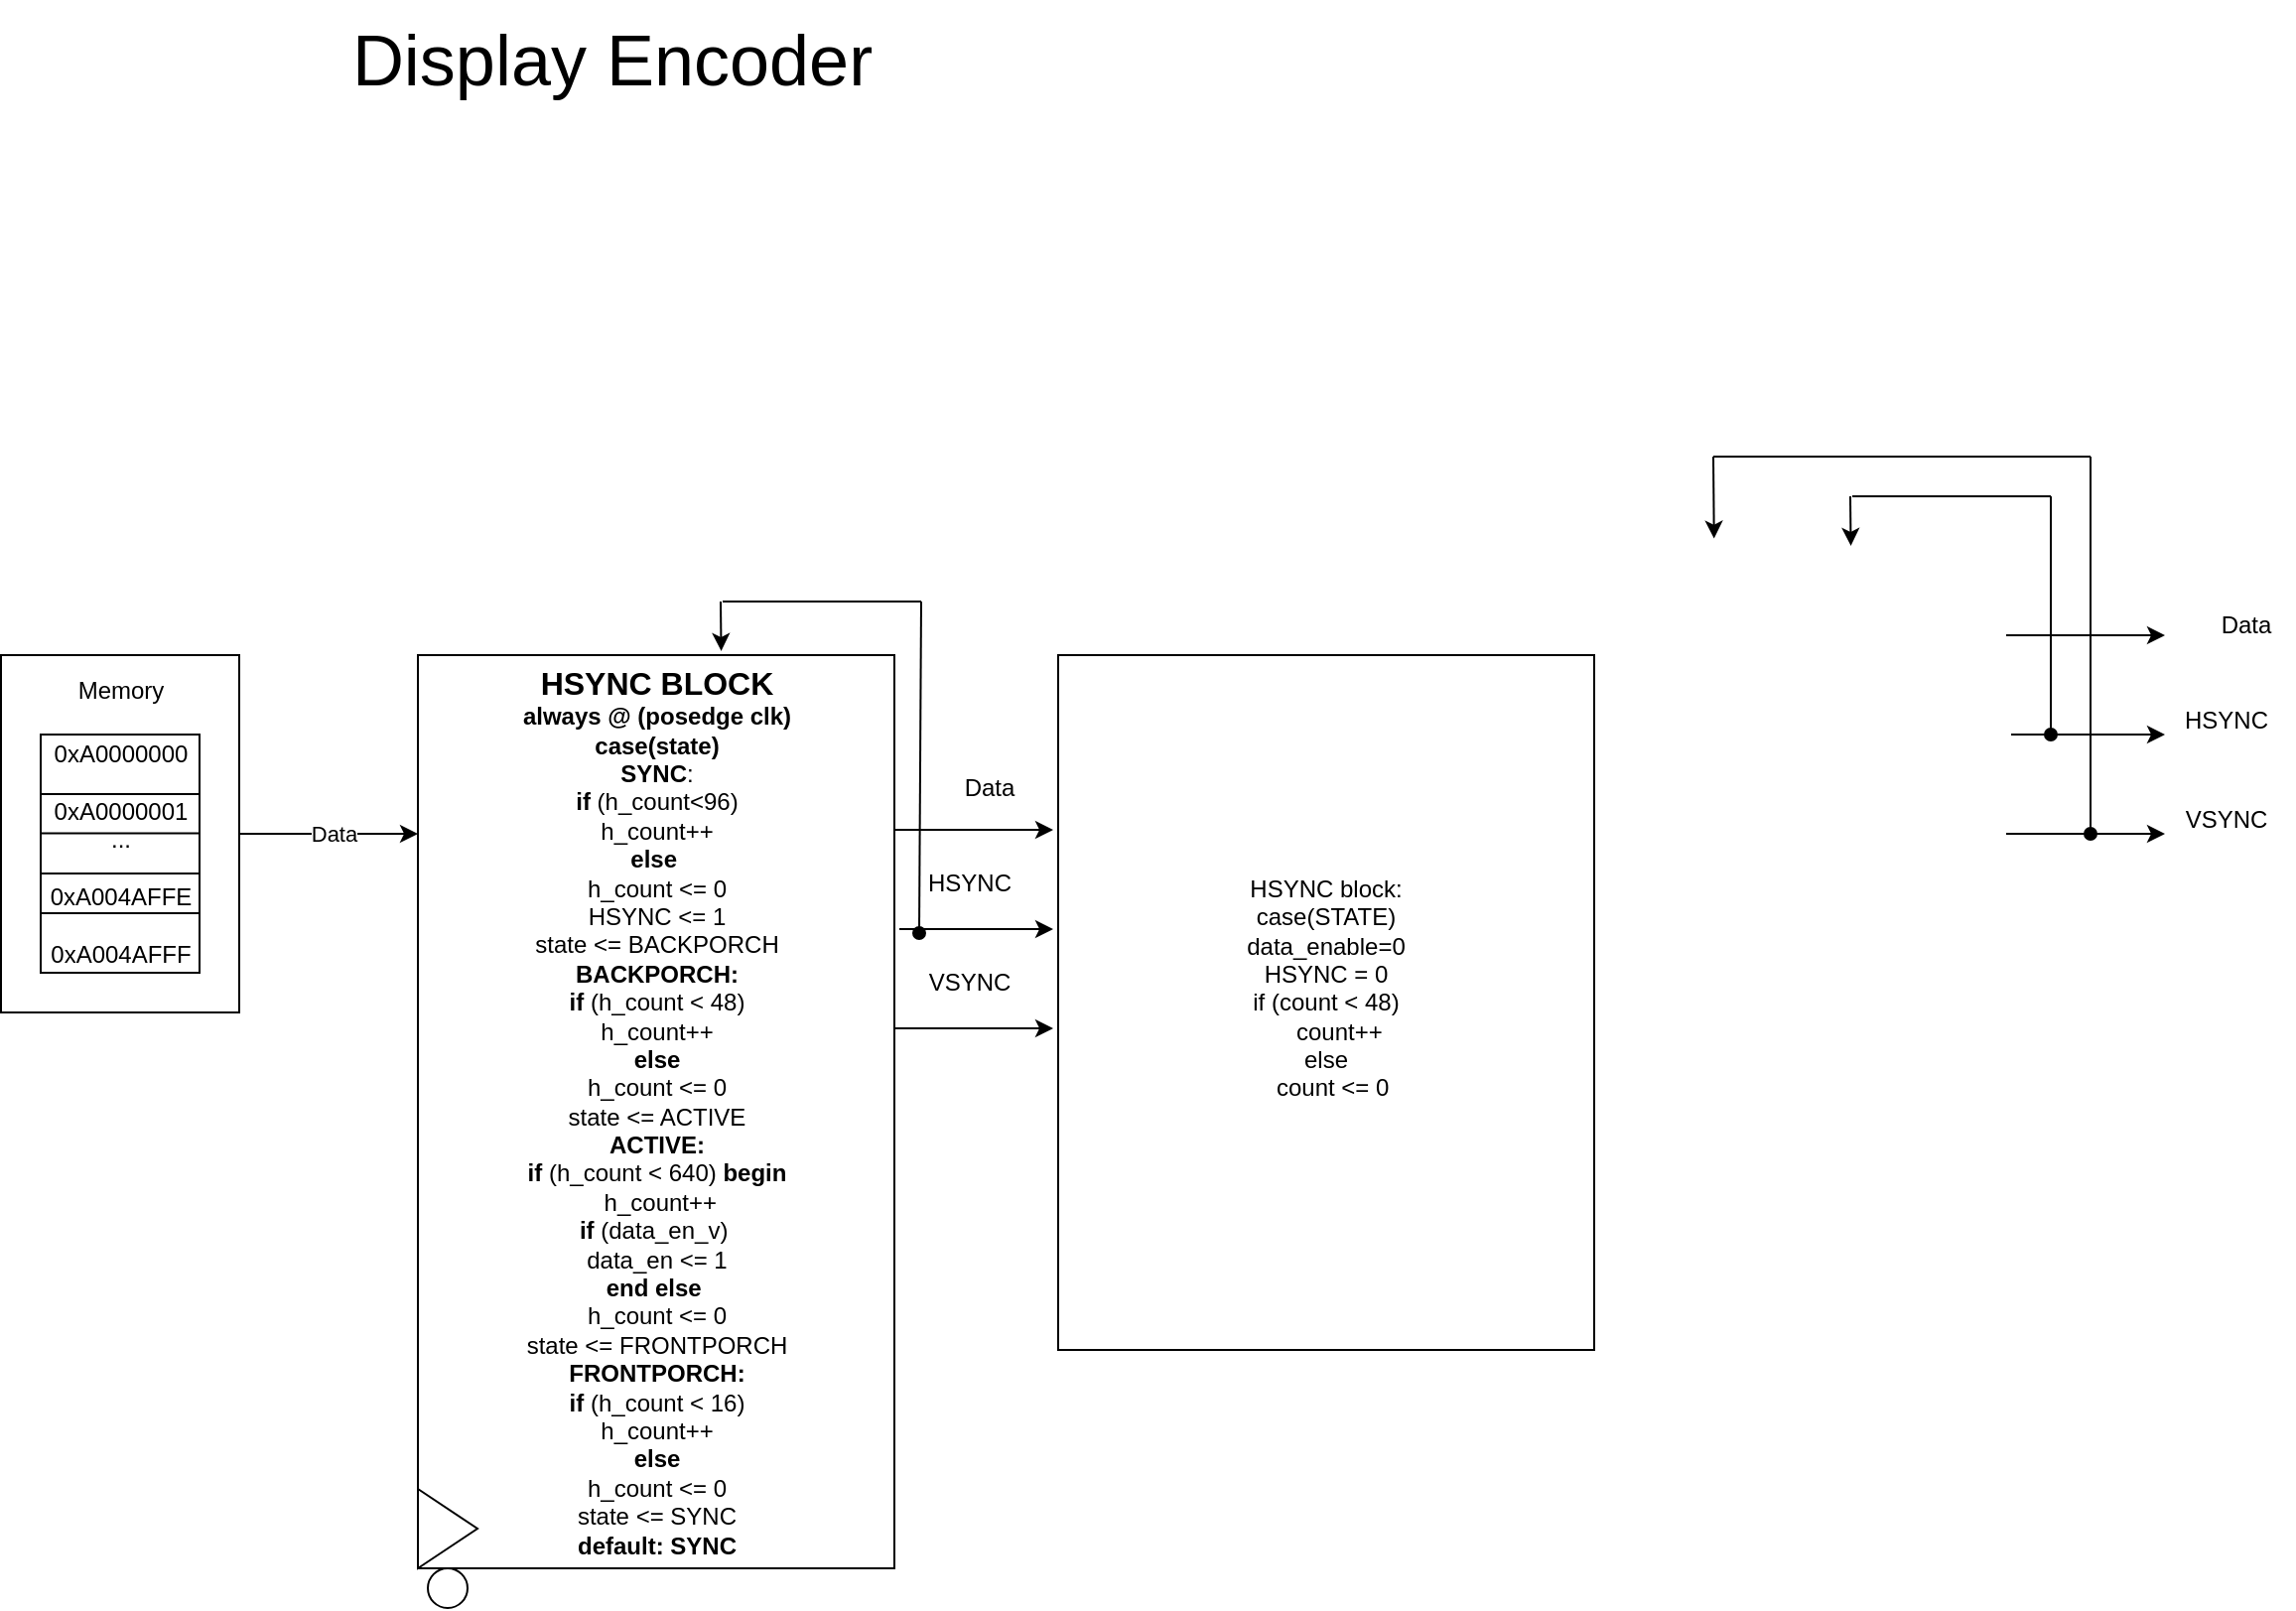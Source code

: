 <mxfile version="24.5.5" type="github">
  <diagram name="Page-1" id="m8KckDBnLmi3Fg9_RwGV">
    <mxGraphModel dx="1434" dy="783" grid="1" gridSize="10" guides="1" tooltips="1" connect="1" arrows="1" fold="1" page="1" pageScale="1" pageWidth="850" pageHeight="1100" math="0" shadow="0">
      <root>
        <mxCell id="0" />
        <mxCell id="1" parent="0" />
        <mxCell id="qMudk2F243AdnrHXbzsQ-1" value="&lt;font style=&quot;font-size: 36px;&quot;&gt;Display Encoder&lt;/font&gt;" style="text;html=1;align=center;verticalAlign=middle;resizable=0;points=[];autosize=1;strokeColor=none;fillColor=none;" vertex="1" parent="1">
          <mxGeometry x="260" y="20" width="290" height="60" as="geometry" />
        </mxCell>
        <mxCell id="qMudk2F243AdnrHXbzsQ-10" style="edgeStyle=none;rounded=0;orthogonalLoop=1;jettySize=auto;html=1;exitX=1;exitY=0.5;exitDx=0;exitDy=0;" edge="1" parent="1" source="qMudk2F243AdnrHXbzsQ-3">
          <mxGeometry relative="1" as="geometry">
            <mxPoint x="307.5" y="440.034" as="targetPoint" />
          </mxGeometry>
        </mxCell>
        <mxCell id="qMudk2F243AdnrHXbzsQ-20" value="Data" style="edgeLabel;html=1;align=center;verticalAlign=middle;resizable=0;points=[];" vertex="1" connectable="0" parent="qMudk2F243AdnrHXbzsQ-10">
          <mxGeometry x="0.06" relative="1" as="geometry">
            <mxPoint as="offset" />
          </mxGeometry>
        </mxCell>
        <mxCell id="qMudk2F243AdnrHXbzsQ-3" value="Memory&lt;div&gt;&lt;br&gt;&lt;/div&gt;&lt;div&gt;&lt;br&gt;&lt;/div&gt;&lt;div&gt;&lt;br&gt;&lt;/div&gt;&lt;div&gt;&lt;br&gt;&lt;/div&gt;&lt;div&gt;&lt;br&gt;&lt;/div&gt;&lt;div&gt;&lt;br&gt;&lt;/div&gt;&lt;div&gt;&lt;br&gt;&lt;/div&gt;&lt;div&gt;&lt;br&gt;&lt;/div&gt;&lt;div&gt;&lt;br&gt;&lt;/div&gt;&lt;div&gt;&lt;br&gt;&lt;/div&gt;" style="whiteSpace=wrap;html=1;" vertex="1" parent="1">
          <mxGeometry x="97.5" y="350" width="120" height="180" as="geometry" />
        </mxCell>
        <mxCell id="qMudk2F243AdnrHXbzsQ-4" value="0xA0000000&lt;div&gt;&lt;br&gt;&lt;div&gt;0xA0000001&lt;/div&gt;&lt;div&gt;&lt;span style=&quot;background-color: initial;&quot;&gt;...&lt;/span&gt;&lt;br&gt;&lt;/div&gt;&lt;div&gt;&lt;span style=&quot;background-color: initial;&quot;&gt;&lt;br&gt;&lt;/span&gt;&lt;/div&gt;&lt;div&gt;&lt;span style=&quot;background-color: initial;&quot;&gt;0xA004AFFE&lt;/span&gt;&lt;br&gt;&lt;/div&gt;&lt;div&gt;&lt;br&gt;&lt;/div&gt;&lt;div&gt;&lt;div&gt;0xA004AFFF&lt;/div&gt;&lt;/div&gt;&lt;/div&gt;" style="whiteSpace=wrap;html=1;" vertex="1" parent="1">
          <mxGeometry x="117.5" y="390" width="80" height="120" as="geometry" />
        </mxCell>
        <mxCell id="qMudk2F243AdnrHXbzsQ-6" style="edgeStyle=none;rounded=0;orthogonalLoop=1;jettySize=auto;html=1;exitX=0;exitY=0.5;exitDx=0;exitDy=0;entryX=1;entryY=0.5;entryDx=0;entryDy=0;endArrow=none;endFill=0;" edge="1" parent="1">
          <mxGeometry relative="1" as="geometry">
            <mxPoint x="117.5" y="439.71" as="sourcePoint" />
            <mxPoint x="197.5" y="439.71" as="targetPoint" />
          </mxGeometry>
        </mxCell>
        <mxCell id="qMudk2F243AdnrHXbzsQ-7" style="edgeStyle=none;rounded=0;orthogonalLoop=1;jettySize=auto;html=1;exitX=0;exitY=0.5;exitDx=0;exitDy=0;entryX=1;entryY=0.5;entryDx=0;entryDy=0;endArrow=none;endFill=0;" edge="1" parent="1">
          <mxGeometry relative="1" as="geometry">
            <mxPoint x="117.5" y="420" as="sourcePoint" />
            <mxPoint x="197.5" y="420" as="targetPoint" />
          </mxGeometry>
        </mxCell>
        <mxCell id="qMudk2F243AdnrHXbzsQ-8" style="edgeStyle=none;rounded=0;orthogonalLoop=1;jettySize=auto;html=1;exitX=0;exitY=0.5;exitDx=0;exitDy=0;entryX=1;entryY=0.5;entryDx=0;entryDy=0;endArrow=none;endFill=0;" edge="1" parent="1">
          <mxGeometry relative="1" as="geometry">
            <mxPoint x="117.5" y="480" as="sourcePoint" />
            <mxPoint x="197.5" y="480" as="targetPoint" />
          </mxGeometry>
        </mxCell>
        <mxCell id="qMudk2F243AdnrHXbzsQ-9" style="edgeStyle=none;rounded=0;orthogonalLoop=1;jettySize=auto;html=1;exitX=0;exitY=0.5;exitDx=0;exitDy=0;entryX=1;entryY=0.5;entryDx=0;entryDy=0;endArrow=none;endFill=0;" edge="1" parent="1">
          <mxGeometry relative="1" as="geometry">
            <mxPoint x="117.5" y="460" as="sourcePoint" />
            <mxPoint x="197.5" y="460" as="targetPoint" />
          </mxGeometry>
        </mxCell>
        <mxCell id="qMudk2F243AdnrHXbzsQ-14" style="edgeStyle=none;rounded=0;orthogonalLoop=1;jettySize=auto;html=1;" edge="1" parent="1">
          <mxGeometry relative="1" as="geometry">
            <mxPoint x="1187.5" y="390.034" as="targetPoint" />
            <mxPoint x="1110" y="390" as="sourcePoint" />
          </mxGeometry>
        </mxCell>
        <mxCell id="qMudk2F243AdnrHXbzsQ-11" value="&lt;div&gt;&lt;b&gt;&lt;font size=&quot;3&quot;&gt;HSYNC BLOCK&lt;/font&gt;&lt;/b&gt;&lt;/div&gt;&lt;b&gt;always @ (posedge clk)&lt;/b&gt;&lt;div&gt;&lt;b&gt;case(state)&lt;/b&gt;&lt;/div&gt;&lt;div&gt;&lt;b&gt;SYNC&lt;/b&gt;:&lt;/div&gt;&lt;div&gt;&lt;b&gt;if &lt;/b&gt;(h_count&amp;lt;96)&lt;/div&gt;&lt;div&gt;h_count++&lt;/div&gt;&lt;div&gt;&lt;b&gt;else&lt;/b&gt;&amp;nbsp;&lt;/div&gt;&lt;div&gt;h_count &amp;lt;= 0&lt;/div&gt;&lt;div&gt;HSYNC &amp;lt;= 1&lt;/div&gt;&lt;div&gt;state &amp;lt;= BACKPORCH&lt;/div&gt;&lt;div&gt;&lt;b&gt;BACKPORCH:&lt;/b&gt;&lt;/div&gt;&lt;div&gt;&lt;b&gt;if&amp;nbsp;&lt;/b&gt;(h_count &amp;lt; 48)&lt;/div&gt;&lt;div&gt;h_count++&lt;/div&gt;&lt;div&gt;&lt;b&gt;else&lt;/b&gt;&lt;/div&gt;&lt;div&gt;h_count &amp;lt;= 0&lt;/div&gt;&lt;div&gt;state &amp;lt;= ACTIVE&lt;/div&gt;&lt;div&gt;&lt;b&gt;ACTIVE:&lt;/b&gt;&lt;/div&gt;&lt;div&gt;&lt;b&gt;if&lt;/b&gt; (h_count &amp;lt; 640) &lt;b&gt;begin&lt;/b&gt;&lt;/div&gt;&lt;div&gt;&amp;nbsp;h_count++&lt;/div&gt;&lt;div&gt;&lt;b style=&quot;background-color: initial;&quot;&gt;if &lt;/b&gt;&lt;span style=&quot;background-color: initial;&quot;&gt;(data_en_v)&amp;nbsp;&lt;/span&gt;&lt;/div&gt;&lt;div&gt;data_en &amp;lt;= 1&lt;/div&gt;&lt;div&gt;&lt;b&gt;end else&amp;nbsp;&lt;/b&gt;&lt;/div&gt;&lt;div&gt;h_count &amp;lt;= 0&lt;/div&gt;&lt;div&gt;state &amp;lt;= FRONTPORCH&lt;/div&gt;&lt;div&gt;&lt;b&gt;FRONTPORCH:&lt;/b&gt;&lt;/div&gt;&lt;div&gt;&lt;b&gt;if &lt;/b&gt;(h_count &amp;lt; 16)&lt;/div&gt;&lt;div&gt;h_count++&lt;/div&gt;&lt;div&gt;&lt;b&gt;else&lt;/b&gt;&lt;/div&gt;&lt;div&gt;h_count &amp;lt;= 0&lt;/div&gt;&lt;div&gt;state &amp;lt;= SYNC&lt;/div&gt;&lt;div&gt;&lt;b&gt;default: SYNC&lt;/b&gt;&lt;/div&gt;" style="whiteSpace=wrap;html=1;" vertex="1" parent="1">
          <mxGeometry x="307.5" y="350" width="240" height="460" as="geometry" />
        </mxCell>
        <mxCell id="qMudk2F243AdnrHXbzsQ-12" value="" style="triangle;whiteSpace=wrap;html=1;" vertex="1" parent="1">
          <mxGeometry x="307.5" y="770" width="30" height="40" as="geometry" />
        </mxCell>
        <mxCell id="qMudk2F243AdnrHXbzsQ-13" value="" style="ellipse;whiteSpace=wrap;html=1;" vertex="1" parent="1">
          <mxGeometry x="312.5" y="810" width="20" height="20" as="geometry" />
        </mxCell>
        <mxCell id="qMudk2F243AdnrHXbzsQ-15" style="edgeStyle=none;rounded=0;orthogonalLoop=1;jettySize=auto;html=1;exitX=1;exitY=0.5;exitDx=0;exitDy=0;" edge="1" parent="1">
          <mxGeometry relative="1" as="geometry">
            <mxPoint x="1187.5" y="340.034" as="targetPoint" />
            <mxPoint x="1107.5" y="340" as="sourcePoint" />
          </mxGeometry>
        </mxCell>
        <mxCell id="qMudk2F243AdnrHXbzsQ-16" style="edgeStyle=none;rounded=0;orthogonalLoop=1;jettySize=auto;html=1;exitX=1;exitY=0.5;exitDx=0;exitDy=0;" edge="1" parent="1">
          <mxGeometry relative="1" as="geometry">
            <mxPoint x="1187.5" y="440.034" as="targetPoint" />
            <mxPoint x="1107.5" y="440" as="sourcePoint" />
          </mxGeometry>
        </mxCell>
        <mxCell id="qMudk2F243AdnrHXbzsQ-17" value="Data" style="text;html=1;align=center;verticalAlign=middle;resizable=0;points=[];autosize=1;strokeColor=none;fillColor=none;" vertex="1" parent="1">
          <mxGeometry x="1202.5" y="320" width="50" height="30" as="geometry" />
        </mxCell>
        <mxCell id="qMudk2F243AdnrHXbzsQ-18" value="HSYNC" style="text;html=1;align=center;verticalAlign=middle;resizable=0;points=[];autosize=1;strokeColor=none;fillColor=none;" vertex="1" parent="1">
          <mxGeometry x="1182.5" y="368" width="70" height="30" as="geometry" />
        </mxCell>
        <mxCell id="qMudk2F243AdnrHXbzsQ-19" value="VSYNC" style="text;html=1;align=center;verticalAlign=middle;resizable=0;points=[];autosize=1;strokeColor=none;fillColor=none;" vertex="1" parent="1">
          <mxGeometry x="1187.5" y="418" width="60" height="30" as="geometry" />
        </mxCell>
        <mxCell id="qMudk2F243AdnrHXbzsQ-22" value="" style="edgeStyle=none;orthogonalLoop=1;jettySize=auto;html=1;rounded=0;endArrow=none;endFill=0;startArrow=oval;startFill=1;" edge="1" parent="1">
          <mxGeometry width="100" relative="1" as="geometry">
            <mxPoint x="1130" y="390" as="sourcePoint" />
            <mxPoint x="1130" y="270" as="targetPoint" />
            <Array as="points" />
          </mxGeometry>
        </mxCell>
        <mxCell id="qMudk2F243AdnrHXbzsQ-23" value="" style="edgeStyle=none;orthogonalLoop=1;jettySize=auto;html=1;rounded=0;endArrow=none;endFill=0;startArrow=oval;startFill=1;" edge="1" parent="1">
          <mxGeometry width="100" relative="1" as="geometry">
            <mxPoint x="1150" y="440" as="sourcePoint" />
            <mxPoint x="1150" y="250" as="targetPoint" />
            <Array as="points" />
          </mxGeometry>
        </mxCell>
        <mxCell id="qMudk2F243AdnrHXbzsQ-24" value="" style="edgeStyle=none;orthogonalLoop=1;jettySize=auto;html=1;rounded=0;endArrow=none;endFill=0;" edge="1" parent="1">
          <mxGeometry width="100" relative="1" as="geometry">
            <mxPoint x="1030" y="270" as="sourcePoint" />
            <mxPoint x="1130" y="270" as="targetPoint" />
            <Array as="points" />
          </mxGeometry>
        </mxCell>
        <mxCell id="qMudk2F243AdnrHXbzsQ-25" value="" style="edgeStyle=none;orthogonalLoop=1;jettySize=auto;html=1;rounded=0;endArrow=none;endFill=0;" edge="1" parent="1">
          <mxGeometry width="100" relative="1" as="geometry">
            <mxPoint x="960" y="250" as="sourcePoint" />
            <mxPoint x="1150" y="250" as="targetPoint" />
            <Array as="points" />
          </mxGeometry>
        </mxCell>
        <mxCell id="qMudk2F243AdnrHXbzsQ-26" value="" style="edgeStyle=none;orthogonalLoop=1;jettySize=auto;html=1;rounded=0;entryX=0.674;entryY=-0.011;entryDx=0;entryDy=0;entryPerimeter=0;" edge="1" parent="1">
          <mxGeometry width="100" relative="1" as="geometry">
            <mxPoint x="1029" y="270" as="sourcePoint" />
            <mxPoint x="1029.26" y="294.94" as="targetPoint" />
            <Array as="points" />
          </mxGeometry>
        </mxCell>
        <mxCell id="qMudk2F243AdnrHXbzsQ-27" value="" style="edgeStyle=none;orthogonalLoop=1;jettySize=auto;html=1;rounded=0;entryX=0.387;entryY=-0.019;entryDx=0;entryDy=0;entryPerimeter=0;" edge="1" parent="1">
          <mxGeometry width="100" relative="1" as="geometry">
            <mxPoint x="960" y="250" as="sourcePoint" />
            <mxPoint x="960.38" y="291.26" as="targetPoint" />
            <Array as="points" />
          </mxGeometry>
        </mxCell>
        <mxCell id="qMudk2F243AdnrHXbzsQ-28" value="HSYNC block:&lt;div&gt;case(STATE)&lt;br&gt;&lt;div&gt;data_enable=0&lt;/div&gt;&lt;div&gt;HSYNC = 0&lt;/div&gt;&lt;div&gt;&lt;div&gt;if (count &amp;lt; 48)&lt;/div&gt;&lt;div&gt;&amp;nbsp; &amp;nbsp; count++&lt;/div&gt;&lt;div&gt;&lt;span style=&quot;background-color: initial;&quot;&gt;else&lt;/span&gt;&lt;/div&gt;&lt;div&gt;&amp;nbsp; count &amp;lt;= 0&lt;/div&gt;&lt;/div&gt;&lt;div&gt;&lt;br&gt;&lt;/div&gt;&lt;/div&gt;" style="whiteSpace=wrap;html=1;" vertex="1" parent="1">
          <mxGeometry x="630" y="350" width="270" height="350" as="geometry" />
        </mxCell>
        <mxCell id="qMudk2F243AdnrHXbzsQ-29" style="edgeStyle=none;rounded=0;orthogonalLoop=1;jettySize=auto;html=1;" edge="1" parent="1">
          <mxGeometry relative="1" as="geometry">
            <mxPoint x="627.5" y="488.034" as="targetPoint" />
            <mxPoint x="550" y="488" as="sourcePoint" />
          </mxGeometry>
        </mxCell>
        <mxCell id="qMudk2F243AdnrHXbzsQ-30" style="edgeStyle=none;rounded=0;orthogonalLoop=1;jettySize=auto;html=1;exitX=1;exitY=0.5;exitDx=0;exitDy=0;" edge="1" parent="1">
          <mxGeometry relative="1" as="geometry">
            <mxPoint x="627.5" y="438.034" as="targetPoint" />
            <mxPoint x="547.5" y="438" as="sourcePoint" />
          </mxGeometry>
        </mxCell>
        <mxCell id="qMudk2F243AdnrHXbzsQ-31" style="edgeStyle=none;rounded=0;orthogonalLoop=1;jettySize=auto;html=1;exitX=1;exitY=0.5;exitDx=0;exitDy=0;" edge="1" parent="1">
          <mxGeometry relative="1" as="geometry">
            <mxPoint x="627.5" y="538.034" as="targetPoint" />
            <mxPoint x="547.5" y="538" as="sourcePoint" />
          </mxGeometry>
        </mxCell>
        <mxCell id="qMudk2F243AdnrHXbzsQ-32" value="Data" style="text;html=1;align=center;verticalAlign=middle;resizable=0;points=[];autosize=1;strokeColor=none;fillColor=none;" vertex="1" parent="1">
          <mxGeometry x="570" y="402" width="50" height="30" as="geometry" />
        </mxCell>
        <mxCell id="qMudk2F243AdnrHXbzsQ-33" value="HSYNC" style="text;html=1;align=center;verticalAlign=middle;resizable=0;points=[];autosize=1;strokeColor=none;fillColor=none;" vertex="1" parent="1">
          <mxGeometry x="550" y="450" width="70" height="30" as="geometry" />
        </mxCell>
        <mxCell id="qMudk2F243AdnrHXbzsQ-34" value="VSYNC" style="text;html=1;align=center;verticalAlign=middle;resizable=0;points=[];autosize=1;strokeColor=none;fillColor=none;" vertex="1" parent="1">
          <mxGeometry x="555" y="500" width="60" height="30" as="geometry" />
        </mxCell>
        <mxCell id="qMudk2F243AdnrHXbzsQ-35" value="" style="edgeStyle=none;orthogonalLoop=1;jettySize=auto;html=1;rounded=0;endArrow=none;endFill=0;startArrow=oval;startFill=1;" edge="1" parent="1">
          <mxGeometry width="100" relative="1" as="geometry">
            <mxPoint x="560" y="490" as="sourcePoint" />
            <mxPoint x="561" y="323" as="targetPoint" />
            <Array as="points" />
          </mxGeometry>
        </mxCell>
        <mxCell id="qMudk2F243AdnrHXbzsQ-36" value="" style="edgeStyle=none;orthogonalLoop=1;jettySize=auto;html=1;rounded=0;endArrow=none;endFill=0;" edge="1" parent="1">
          <mxGeometry width="100" relative="1" as="geometry">
            <mxPoint x="461" y="323" as="sourcePoint" />
            <mxPoint x="561" y="323" as="targetPoint" />
            <Array as="points" />
          </mxGeometry>
        </mxCell>
        <mxCell id="qMudk2F243AdnrHXbzsQ-37" value="" style="edgeStyle=none;orthogonalLoop=1;jettySize=auto;html=1;rounded=0;entryX=0.674;entryY=-0.011;entryDx=0;entryDy=0;entryPerimeter=0;" edge="1" parent="1">
          <mxGeometry width="100" relative="1" as="geometry">
            <mxPoint x="460" y="323" as="sourcePoint" />
            <mxPoint x="460.26" y="347.94" as="targetPoint" />
            <Array as="points" />
          </mxGeometry>
        </mxCell>
      </root>
    </mxGraphModel>
  </diagram>
</mxfile>
